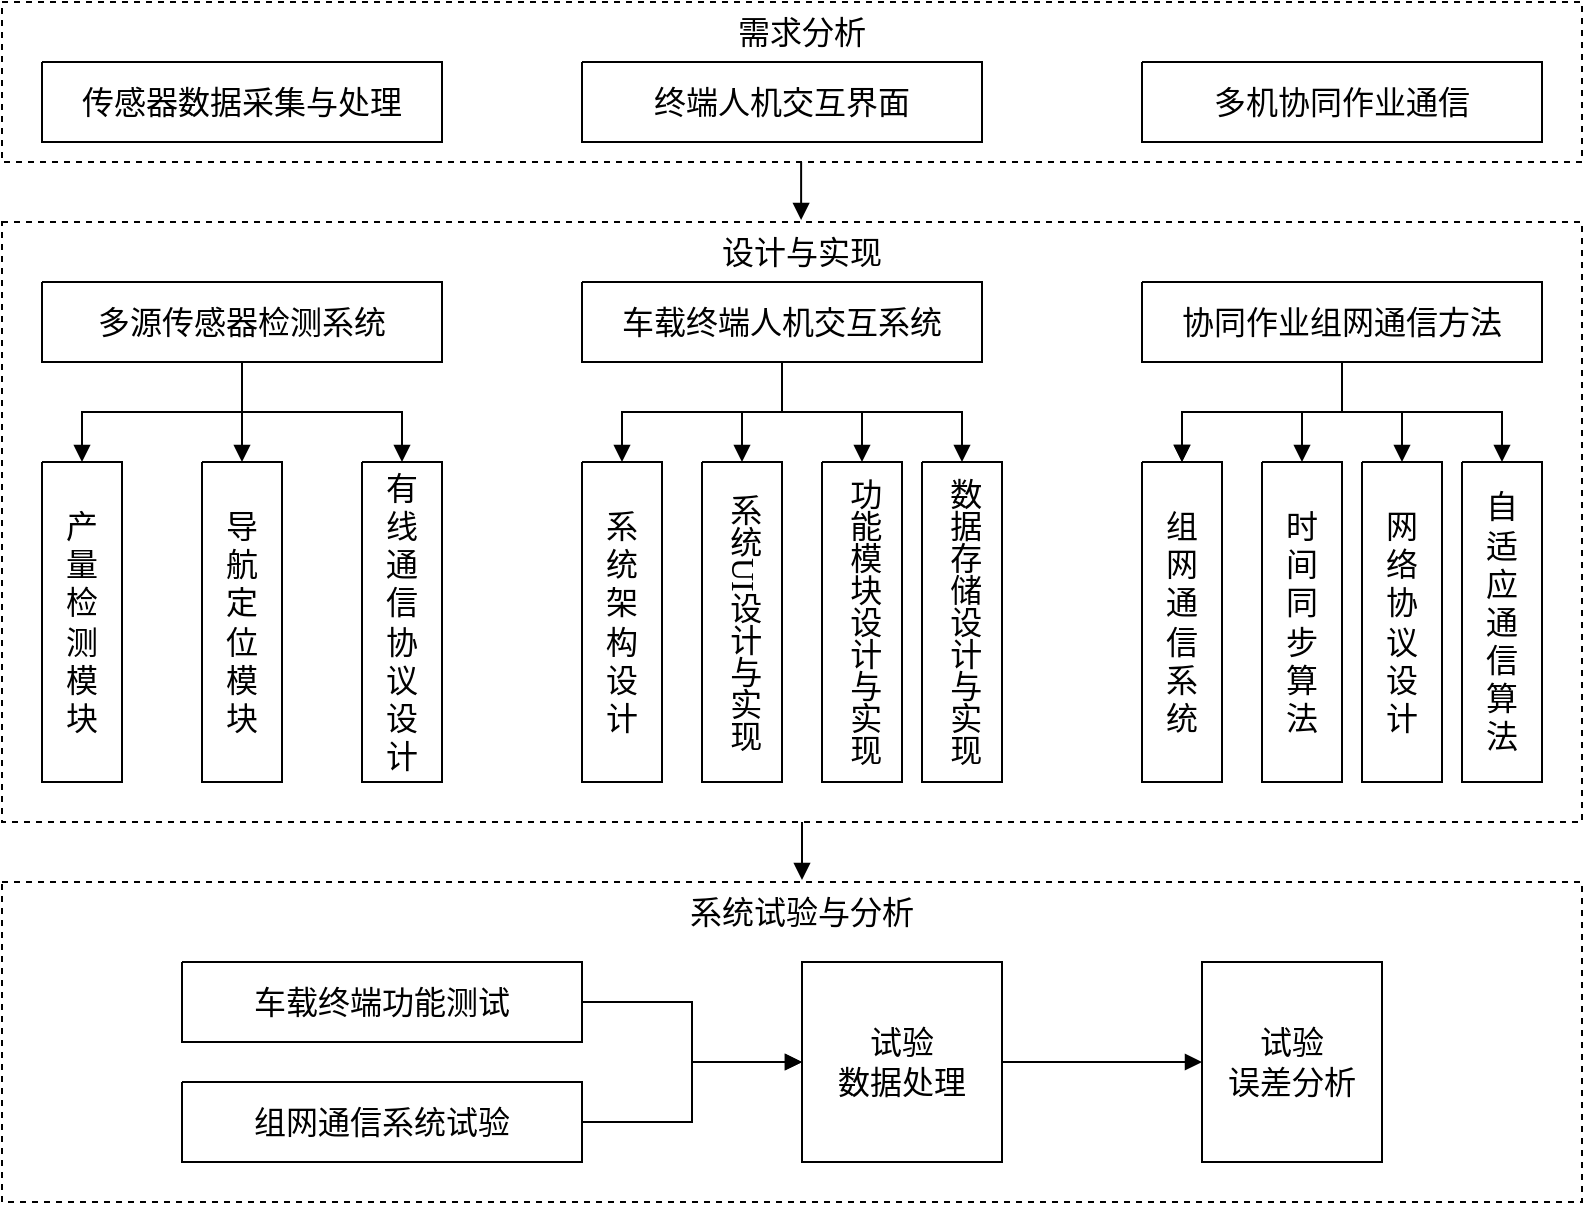 <mxfile version="24.4.0" type="github" pages="3">
  <diagram id="QdQ94-CMsVARNrZDZEpG" name="3.0">
    <mxGraphModel dx="-71" dy="461" grid="1" gridSize="10" guides="1" tooltips="1" connect="1" arrows="1" fold="1" page="1" pageScale="1" pageWidth="827" pageHeight="1169" math="0" shadow="0">
      <root>
        <mxCell id="0" />
        <mxCell id="1" parent="0" />
        <mxCell id="w_csYOOCQIg4KJdJ9XgG-32" value="" style="rounded=0;whiteSpace=wrap;html=1;fillColor=none;dashed=1;strokeColor=default;align=center;verticalAlign=middle;fontFamily=黑体;fontSize=16;fontColor=default;labelBackgroundColor=default;" vertex="1" parent="1">
          <mxGeometry x="1360" y="610" width="790" height="160" as="geometry" />
        </mxCell>
        <mxCell id="w_csYOOCQIg4KJdJ9XgG-33" value="" style="rounded=0;whiteSpace=wrap;html=1;fillColor=none;dashed=1;strokeColor=default;align=center;verticalAlign=middle;fontFamily=黑体;fontSize=16;fontColor=default;labelBackgroundColor=default;" vertex="1" parent="1">
          <mxGeometry x="1360" y="170" width="790" height="80" as="geometry" />
        </mxCell>
        <mxCell id="w_csYOOCQIg4KJdJ9XgG-34" value="" style="rounded=0;whiteSpace=wrap;html=1;fillColor=none;dashed=1;strokeColor=default;align=center;verticalAlign=middle;fontFamily=黑体;fontSize=16;fontColor=default;labelBackgroundColor=default;" vertex="1" parent="1">
          <mxGeometry x="1360" y="280" width="790" height="300" as="geometry" />
        </mxCell>
        <mxCell id="w_csYOOCQIg4KJdJ9XgG-48" value="&lt;font style=&quot;font-size: 16px;&quot;&gt;设计与实现&lt;/font&gt;" style="text;html=1;align=center;verticalAlign=middle;whiteSpace=wrap;rounded=0;fontSize=16;fontFamily=黑体;" vertex="1" parent="1">
          <mxGeometry x="1685" y="280" width="150" height="30" as="geometry" />
        </mxCell>
        <UserObject label="&lt;div style=&quot;font-size: 16px;&quot;&gt;&lt;span style=&quot;font-size: 16px;&quot;&gt;&lt;font face=&quot;黑体&quot; style=&quot;font-size: 16px;&quot;&gt;传感器数据采集与处理&lt;/font&gt;&lt;/span&gt;&lt;br style=&quot;font-size: 16px;&quot;&gt;&lt;/div&gt;" tags="Background" id="w_csYOOCQIg4KJdJ9XgG-49">
          <mxCell style="verticalAlign=middle;align=center;overflow=width;vsdxID=4;fillColor=#ffffff;gradientColor=none;shape=stencil(nZBRDoQgDERP03+WHsHFe5iISyOCQdT19kIaIxq//Jtp3zTpAFaTaUYNUkwx+F6v1EYD+AUpyRkdKCYFqACrzgf9C352LfuxyWRWg1/yhT/nRE5IsZWuZtCSK8CPeI0e/hF+jV7AJM4PO7KWCyr390bSiNtEtQM=);strokeColor=#000000;spacingTop=-3;spacingBottom=-3;spacingLeft=-3;spacingRight=-3;points=[];labelBackgroundColor=none;rounded=0;html=1;whiteSpace=wrap;fontFamily=黑体;fontSize=16;" vertex="1" parent="1">
            <mxGeometry x="1380" y="200" width="200" height="40" as="geometry" />
          </mxCell>
        </UserObject>
        <UserObject label="&lt;div style=&quot;font-size: 16px;&quot;&gt;&lt;span style=&quot;font-size: 16px;&quot;&gt;&lt;font face=&quot;黑体&quot; style=&quot;font-size: 16px;&quot;&gt;终端人机交互界面&lt;/font&gt;&lt;/span&gt;&lt;br style=&quot;font-size: 16px;&quot;&gt;&lt;/div&gt;" tags="Background" id="w_csYOOCQIg4KJdJ9XgG-50">
          <mxCell style="verticalAlign=middle;align=center;overflow=width;vsdxID=4;fillColor=#ffffff;gradientColor=none;shape=stencil(nZBRDoQgDERP03+WHsHFe5iISyOCQdT19kIaIxq//Jtp3zTpAFaTaUYNUkwx+F6v1EYD+AUpyRkdKCYFqACrzgf9C352LfuxyWRWg1/yhT/nRE5IsZWuZtCSK8CPeI0e/hF+jV7AJM4PO7KWCyr390bSiNtEtQM=);strokeColor=#000000;spacingTop=-3;spacingBottom=-3;spacingLeft=-3;spacingRight=-3;points=[];labelBackgroundColor=none;rounded=0;html=1;whiteSpace=wrap;fontFamily=黑体;fontSize=16;" vertex="1" parent="1">
            <mxGeometry x="1650" y="200" width="200" height="40" as="geometry" />
          </mxCell>
        </UserObject>
        <UserObject label="&lt;div style=&quot;font-size: 16px;&quot;&gt;&lt;span style=&quot;font-size: 16px;&quot;&gt;&lt;font face=&quot;黑体&quot; style=&quot;font-size: 16px;&quot;&gt;多机协同作业通信&lt;/font&gt;&lt;/span&gt;&lt;br style=&quot;font-size: 16px;&quot;&gt;&lt;/div&gt;" tags="Background" id="w_csYOOCQIg4KJdJ9XgG-51">
          <mxCell style="verticalAlign=middle;align=center;overflow=width;vsdxID=4;fillColor=#ffffff;gradientColor=none;shape=stencil(nZBRDoQgDERP03+WHsHFe5iISyOCQdT19kIaIxq//Jtp3zTpAFaTaUYNUkwx+F6v1EYD+AUpyRkdKCYFqACrzgf9C352LfuxyWRWg1/yhT/nRE5IsZWuZtCSK8CPeI0e/hF+jV7AJM4PO7KWCyr390bSiNtEtQM=);strokeColor=#000000;spacingTop=-3;spacingBottom=-9;spacingLeft=-10;spacingRight=-10;points=[];labelBackgroundColor=none;rounded=0;html=1;whiteSpace=wrap;fontFamily=黑体;fontSize=16;spacing=6;" vertex="1" parent="1">
            <mxGeometry x="1930" y="200" width="200" height="40" as="geometry" />
          </mxCell>
        </UserObject>
        <mxCell id="w_csYOOCQIg4KJdJ9XgG-52" value="&lt;font style=&quot;font-size: 16px;&quot;&gt;需求分析&lt;/font&gt;" style="text;html=1;align=center;verticalAlign=middle;whiteSpace=wrap;rounded=0;fontFamily=黑体;fontSize=16;fontColor=default;labelBackgroundColor=default;" vertex="1" parent="1">
          <mxGeometry x="1680" y="170" width="160" height="30" as="geometry" />
        </mxCell>
        <mxCell id="w_csYOOCQIg4KJdJ9XgG-53" style="edgeStyle=orthogonalEdgeStyle;rounded=0;orthogonalLoop=1;jettySize=auto;html=1;strokeColor=default;align=center;verticalAlign=middle;fontFamily=Helvetica;fontSize=16;fontColor=default;labelBackgroundColor=default;endArrow=block;endFill=1;" edge="1" parent="1" source="w_csYOOCQIg4KJdJ9XgG-54" target="w_csYOOCQIg4KJdJ9XgG-55">
          <mxGeometry relative="1" as="geometry" />
        </mxCell>
        <mxCell id="w_csYOOCQIg4KJdJ9XgG-54" value="试验&lt;div&gt;数据处理&lt;/div&gt;" style="rounded=0;whiteSpace=wrap;html=1;strokeColor=default;align=center;verticalAlign=middle;fontFamily=黑体;fontSize=16;fontColor=default;labelBackgroundColor=default;" vertex="1" parent="1">
          <mxGeometry x="1760" y="650" width="100" height="100" as="geometry" />
        </mxCell>
        <mxCell id="w_csYOOCQIg4KJdJ9XgG-55" value="试验&lt;div&gt;误差分析&lt;/div&gt;" style="rounded=0;whiteSpace=wrap;html=1;strokeColor=default;align=center;verticalAlign=middle;fontFamily=黑体;fontSize=16;fontColor=default;labelBackgroundColor=default;" vertex="1" parent="1">
          <mxGeometry x="1960" y="650" width="90" height="100" as="geometry" />
        </mxCell>
        <mxCell id="w_csYOOCQIg4KJdJ9XgG-59" style="edgeStyle=orthogonalEdgeStyle;rounded=0;orthogonalLoop=1;jettySize=auto;html=1;entryX=0;entryY=0.5;entryDx=0;entryDy=0;endArrow=block;endFill=1;fontSize=16;" edge="1" parent="1" source="w_csYOOCQIg4KJdJ9XgG-57" target="w_csYOOCQIg4KJdJ9XgG-54">
          <mxGeometry relative="1" as="geometry" />
        </mxCell>
        <mxCell id="w_csYOOCQIg4KJdJ9XgG-60" style="edgeStyle=orthogonalEdgeStyle;rounded=0;orthogonalLoop=1;jettySize=auto;html=1;entryX=0;entryY=0.5;entryDx=0;entryDy=0;strokeColor=default;align=center;verticalAlign=middle;fontFamily=Helvetica;fontSize=16;fontColor=default;labelBackgroundColor=default;endArrow=block;endFill=1;" edge="1" parent="1" source="w_csYOOCQIg4KJdJ9XgG-58" target="w_csYOOCQIg4KJdJ9XgG-54">
          <mxGeometry relative="1" as="geometry" />
        </mxCell>
        <mxCell id="w_csYOOCQIg4KJdJ9XgG-61" value="&lt;font style=&quot;font-size: 16px;&quot;&gt;系统试验与分析&lt;/font&gt;" style="text;html=1;align=center;verticalAlign=middle;whiteSpace=wrap;rounded=0;fontFamily=黑体;fontSize=16;fontColor=default;labelBackgroundColor=default;" vertex="1" parent="1">
          <mxGeometry x="1680" y="610" width="160" height="30" as="geometry" />
        </mxCell>
        <mxCell id="w_csYOOCQIg4KJdJ9XgG-79" style="edgeStyle=orthogonalEdgeStyle;rounded=0;orthogonalLoop=1;jettySize=auto;html=1;strokeColor=default;align=center;verticalAlign=middle;fontFamily=Helvetica;fontSize=11;fontColor=default;labelBackgroundColor=default;endArrow=block;endFill=1;" edge="1" parent="1" source="w_csYOOCQIg4KJdJ9XgG-63" target="w_csYOOCQIg4KJdJ9XgG-77">
          <mxGeometry relative="1" as="geometry" />
        </mxCell>
        <mxCell id="w_csYOOCQIg4KJdJ9XgG-80" style="edgeStyle=orthogonalEdgeStyle;rounded=0;orthogonalLoop=1;jettySize=auto;html=1;strokeColor=default;align=center;verticalAlign=middle;fontFamily=Helvetica;fontSize=11;fontColor=default;labelBackgroundColor=default;endArrow=block;endFill=1;" edge="1" parent="1" source="w_csYOOCQIg4KJdJ9XgG-63" target="w_csYOOCQIg4KJdJ9XgG-78">
          <mxGeometry relative="1" as="geometry" />
        </mxCell>
        <mxCell id="w_csYOOCQIg4KJdJ9XgG-81" style="edgeStyle=orthogonalEdgeStyle;rounded=0;orthogonalLoop=1;jettySize=auto;html=1;strokeColor=default;align=center;verticalAlign=middle;fontFamily=Helvetica;fontSize=11;fontColor=default;labelBackgroundColor=default;endArrow=block;endFill=1;" edge="1" parent="1" source="w_csYOOCQIg4KJdJ9XgG-63" target="w_csYOOCQIg4KJdJ9XgG-76">
          <mxGeometry relative="1" as="geometry" />
        </mxCell>
        <UserObject label="多源传感器检测系统" tags="Background" id="w_csYOOCQIg4KJdJ9XgG-63">
          <mxCell style="verticalAlign=middle;align=center;overflow=width;vsdxID=4;fillColor=#ffffff;gradientColor=none;shape=stencil(nZBRDoQgDERP03+WHsHFe5iISyOCQdT19kIaIxq//Jtp3zTpAFaTaUYNUkwx+F6v1EYD+AUpyRkdKCYFqACrzgf9C352LfuxyWRWg1/yhT/nRE5IsZWuZtCSK8CPeI0e/hF+jV7AJM4PO7KWCyr390bSiNtEtQM=);strokeColor=#000000;spacingTop=-3;spacingBottom=-3;spacingLeft=-3;spacingRight=-3;points=[];labelBackgroundColor=none;rounded=0;html=1;whiteSpace=wrap;fontFamily=黑体;fontSize=16;" vertex="1" parent="1">
            <mxGeometry x="1380" y="310" width="200" height="40" as="geometry" />
          </mxCell>
        </UserObject>
        <mxCell id="w_csYOOCQIg4KJdJ9XgG-68" value="" style="edgeStyle=orthogonalEdgeStyle;rounded=0;orthogonalLoop=1;jettySize=auto;html=1;endArrow=block;endFill=1;" edge="1" parent="1" source="w_csYOOCQIg4KJdJ9XgG-64" target="w_csYOOCQIg4KJdJ9XgG-67">
          <mxGeometry relative="1" as="geometry" />
        </mxCell>
        <mxCell id="w_csYOOCQIg4KJdJ9XgG-73" style="edgeStyle=orthogonalEdgeStyle;rounded=0;orthogonalLoop=1;jettySize=auto;html=1;strokeColor=default;align=center;verticalAlign=middle;fontFamily=Helvetica;fontSize=11;fontColor=default;labelBackgroundColor=default;endArrow=block;endFill=1;" edge="1" parent="1" source="w_csYOOCQIg4KJdJ9XgG-64" target="w_csYOOCQIg4KJdJ9XgG-70">
          <mxGeometry relative="1" as="geometry" />
        </mxCell>
        <mxCell id="w_csYOOCQIg4KJdJ9XgG-74" style="edgeStyle=orthogonalEdgeStyle;rounded=0;orthogonalLoop=1;jettySize=auto;html=1;strokeColor=default;align=center;verticalAlign=middle;fontFamily=Helvetica;fontSize=11;fontColor=default;labelBackgroundColor=default;endArrow=block;endFill=1;" edge="1" parent="1" source="w_csYOOCQIg4KJdJ9XgG-64" target="w_csYOOCQIg4KJdJ9XgG-71">
          <mxGeometry relative="1" as="geometry" />
        </mxCell>
        <mxCell id="w_csYOOCQIg4KJdJ9XgG-75" style="edgeStyle=orthogonalEdgeStyle;rounded=0;orthogonalLoop=1;jettySize=auto;html=1;strokeColor=default;align=center;verticalAlign=middle;fontFamily=Helvetica;fontSize=11;fontColor=default;labelBackgroundColor=default;endArrow=block;endFill=1;" edge="1" parent="1" source="w_csYOOCQIg4KJdJ9XgG-64" target="w_csYOOCQIg4KJdJ9XgG-72">
          <mxGeometry relative="1" as="geometry" />
        </mxCell>
        <UserObject label="车载终端人机交互系统" tags="Background" id="w_csYOOCQIg4KJdJ9XgG-64">
          <mxCell style="verticalAlign=middle;align=center;overflow=width;vsdxID=4;fillColor=#ffffff;gradientColor=none;shape=stencil(nZBRDoQgDERP03+WHsHFe5iISyOCQdT19kIaIxq//Jtp3zTpAFaTaUYNUkwx+F6v1EYD+AUpyRkdKCYFqACrzgf9C352LfuxyWRWg1/yhT/nRE5IsZWuZtCSK8CPeI0e/hF+jV7AJM4PO7KWCyr390bSiNtEtQM=);strokeColor=#000000;spacingTop=-3;spacingBottom=-3;spacingLeft=-3;spacingRight=-3;points=[];labelBackgroundColor=none;rounded=0;html=1;whiteSpace=wrap;fontFamily=黑体;fontSize=16;" vertex="1" parent="1">
            <mxGeometry x="1650" y="310" width="200" height="40" as="geometry" />
          </mxCell>
        </UserObject>
        <mxCell id="w_csYOOCQIg4KJdJ9XgG-89" style="edgeStyle=orthogonalEdgeStyle;rounded=0;orthogonalLoop=1;jettySize=auto;html=1;strokeColor=default;align=center;verticalAlign=middle;fontFamily=Helvetica;fontSize=11;fontColor=default;labelBackgroundColor=default;endArrow=block;endFill=1;" edge="1" parent="1" source="w_csYOOCQIg4KJdJ9XgG-66" target="w_csYOOCQIg4KJdJ9XgG-83">
          <mxGeometry relative="1" as="geometry" />
        </mxCell>
        <mxCell id="w_csYOOCQIg4KJdJ9XgG-90" style="edgeStyle=orthogonalEdgeStyle;rounded=0;orthogonalLoop=1;jettySize=auto;html=1;strokeColor=default;align=center;verticalAlign=middle;fontFamily=Helvetica;fontSize=11;fontColor=default;labelBackgroundColor=default;endArrow=block;endFill=1;" edge="1" parent="1" source="w_csYOOCQIg4KJdJ9XgG-66" target="w_csYOOCQIg4KJdJ9XgG-85">
          <mxGeometry relative="1" as="geometry" />
        </mxCell>
        <mxCell id="w_csYOOCQIg4KJdJ9XgG-91" style="edgeStyle=orthogonalEdgeStyle;rounded=0;orthogonalLoop=1;jettySize=auto;html=1;strokeColor=default;align=center;verticalAlign=middle;fontFamily=Helvetica;fontSize=11;fontColor=default;labelBackgroundColor=default;endArrow=block;endFill=1;" edge="1" parent="1" source="w_csYOOCQIg4KJdJ9XgG-66" target="w_csYOOCQIg4KJdJ9XgG-87">
          <mxGeometry relative="1" as="geometry" />
        </mxCell>
        <mxCell id="w_csYOOCQIg4KJdJ9XgG-92" style="edgeStyle=orthogonalEdgeStyle;rounded=0;orthogonalLoop=1;jettySize=auto;html=1;strokeColor=default;align=center;verticalAlign=middle;fontFamily=Helvetica;fontSize=11;fontColor=default;labelBackgroundColor=default;endArrow=block;endFill=1;" edge="1" parent="1" source="w_csYOOCQIg4KJdJ9XgG-66" target="w_csYOOCQIg4KJdJ9XgG-88">
          <mxGeometry relative="1" as="geometry" />
        </mxCell>
        <mxCell id="w_csYOOCQIg4KJdJ9XgG-93" style="edgeStyle=orthogonalEdgeStyle;rounded=0;orthogonalLoop=1;jettySize=auto;html=1;strokeColor=default;align=center;verticalAlign=middle;fontFamily=Helvetica;fontSize=11;fontColor=default;labelBackgroundColor=default;endArrow=block;endFill=1;" edge="1" parent="1" source="w_csYOOCQIg4KJdJ9XgG-66" target="w_csYOOCQIg4KJdJ9XgG-83">
          <mxGeometry relative="1" as="geometry" />
        </mxCell>
        <UserObject label="协同作业组网通信方法" tags="Background" id="w_csYOOCQIg4KJdJ9XgG-66">
          <mxCell style="verticalAlign=middle;align=center;overflow=width;vsdxID=4;fillColor=#ffffff;gradientColor=none;shape=stencil(nZBRDoQgDERP03+WHsHFe5iISyOCQdT19kIaIxq//Jtp3zTpAFaTaUYNUkwx+F6v1EYD+AUpyRkdKCYFqACrzgf9C352LfuxyWRWg1/yhT/nRE5IsZWuZtCSK8CPeI0e/hF+jV7AJM4PO7KWCyr390bSiNtEtQM=);strokeColor=#000000;spacingTop=-3;spacingBottom=-3;spacingLeft=-3;spacingRight=-3;points=[];labelBackgroundColor=none;rounded=0;html=1;whiteSpace=wrap;fontFamily=黑体;fontSize=16;" vertex="1" parent="1">
            <mxGeometry x="1930" y="310" width="200" height="40" as="geometry" />
          </mxCell>
        </UserObject>
        <UserObject label="系统架构设计" tags="Background" id="w_csYOOCQIg4KJdJ9XgG-67">
          <mxCell style="verticalAlign=middle;align=center;overflow=visible;vsdxID=4;fillColor=#ffffff;gradientColor=none;shape=stencil(nZBRDoQgDERP03+WHsHFe5iISyOCQdT19kIaIxq//Jtp3zTpAFaTaUYNUkwx+F6v1EYD+AUpyRkdKCYFqACrzgf9C352LfuxyWRWg1/yhT/nRE5IsZWuZtCSK8CPeI0e/hF+jV7AJM4PO7KWCyr390bSiNtEtQM=);strokeColor=#000000;spacingTop=-3;spacingBottom=-3;spacingLeft=-3;spacingRight=-3;points=[];rounded=0;html=1;whiteSpace=wrap;spacing=12;fontFamily=黑体;fontSize=16;fontColor=default;labelBackgroundColor=none;fillOpacity=100;" vertex="1" parent="1">
            <mxGeometry x="1650" y="400" width="40" height="160" as="geometry" />
          </mxCell>
        </UserObject>
        <UserObject label="&lt;div&gt;系统&lt;font&gt;UI&lt;/font&gt;设计与实现&lt;/div&gt;" tags="Background" id="w_csYOOCQIg4KJdJ9XgG-70">
          <mxCell style="verticalAlign=middle;align=center;overflow=visible;vsdxID=4;fillColor=#ffffff;gradientColor=none;shape=stencil(nZBRDoQgDERP03+WHsHFe5iISyOCQdT19kIaIxq//Jtp3zTpAFaTaUYNUkwx+F6v1EYD+AUpyRkdKCYFqACrzgf9C352LfuxyWRWg1/yhT/nRE5IsZWuZtCSK8CPeI0e/hF+jV7AJM4PO7KWCyr390bSiNtEtQM=);strokeColor=#000000;spacingTop=-3;spacingBottom=-3;spacingLeft=-3;spacingRight=-3;points=[];labelBackgroundColor=none;rounded=0;html=1;whiteSpace=wrap;fontFamily=黑体;fontSize=16;textDirection=vertical-lr;" vertex="1" parent="1">
            <mxGeometry x="1710" y="400" width="40" height="160" as="geometry" />
          </mxCell>
        </UserObject>
        <UserObject label="功能模块设计与实现" tags="Background" id="w_csYOOCQIg4KJdJ9XgG-71">
          <mxCell style="verticalAlign=middle;align=center;overflow=visible;vsdxID=4;fillColor=#ffffff;gradientColor=none;shape=stencil(nZBRDoQgDERP03+WHsHFe5iISyOCQdT19kIaIxq//Jtp3zTpAFaTaUYNUkwx+F6v1EYD+AUpyRkdKCYFqACrzgf9C352LfuxyWRWg1/yhT/nRE5IsZWuZtCSK8CPeI0e/hF+jV7AJM4PO7KWCyr390bSiNtEtQM=);strokeColor=#000000;spacingTop=-3;spacingBottom=-3;spacingLeft=-3;spacingRight=-3;points=[];labelBackgroundColor=none;rounded=0;html=1;whiteSpace=wrap;fontFamily=黑体;fontSize=16;textDirection=vertical-lr;" vertex="1" parent="1">
            <mxGeometry x="1770" y="400" width="40" height="160" as="geometry" />
          </mxCell>
        </UserObject>
        <UserObject label="数据存储设计与实现" tags="Background" id="w_csYOOCQIg4KJdJ9XgG-72">
          <mxCell style="verticalAlign=middle;align=center;overflow=visible;vsdxID=4;fillColor=#ffffff;gradientColor=none;shape=stencil(nZBRDoQgDERP03+WHsHFe5iISyOCQdT19kIaIxq//Jtp3zTpAFaTaUYNUkwx+F6v1EYD+AUpyRkdKCYFqACrzgf9C352LfuxyWRWg1/yhT/nRE5IsZWuZtCSK8CPeI0e/hF+jV7AJM4PO7KWCyr390bSiNtEtQM=);strokeColor=#000000;spacingTop=-3;spacingBottom=-3;spacingLeft=-3;spacingRight=-3;points=[];labelBackgroundColor=none;rounded=0;html=1;whiteSpace=wrap;fontFamily=黑体;fontSize=16;textDirection=vertical-lr;" vertex="1" parent="1">
            <mxGeometry x="1820" y="400" width="40" height="160" as="geometry" />
          </mxCell>
        </UserObject>
        <UserObject label="产量检测模块" tags="Background" id="w_csYOOCQIg4KJdJ9XgG-76">
          <mxCell style="verticalAlign=middle;align=center;overflow=visible;vsdxID=4;fillColor=#ffffff;gradientColor=none;shape=stencil(nZBRDoQgDERP03+WHsHFe5iISyOCQdT19kIaIxq//Jtp3zTpAFaTaUYNUkwx+F6v1EYD+AUpyRkdKCYFqACrzgf9C352LfuxyWRWg1/yhT/nRE5IsZWuZtCSK8CPeI0e/hF+jV7AJM4PO7KWCyr390bSiNtEtQM=);strokeColor=#000000;spacingTop=-3;spacingBottom=-3;spacingLeft=-3;spacingRight=-3;points=[];rounded=0;html=1;whiteSpace=wrap;spacing=12;fontFamily=黑体;fontSize=16;fontColor=default;labelBackgroundColor=none;fillOpacity=100;" vertex="1" parent="1">
            <mxGeometry x="1380" y="400" width="40" height="160" as="geometry" />
          </mxCell>
        </UserObject>
        <UserObject label="导航定位模块" tags="Background" id="w_csYOOCQIg4KJdJ9XgG-77">
          <mxCell style="verticalAlign=middle;align=center;overflow=visible;vsdxID=4;fillColor=#ffffff;gradientColor=none;shape=stencil(nZBRDoQgDERP03+WHsHFe5iISyOCQdT19kIaIxq//Jtp3zTpAFaTaUYNUkwx+F6v1EYD+AUpyRkdKCYFqACrzgf9C352LfuxyWRWg1/yhT/nRE5IsZWuZtCSK8CPeI0e/hF+jV7AJM4PO7KWCyr390bSiNtEtQM=);strokeColor=#000000;spacingTop=-3;spacingBottom=-3;spacingLeft=-3;spacingRight=-3;points=[];rounded=0;html=1;whiteSpace=wrap;spacing=12;fontFamily=黑体;fontSize=16;fontColor=default;labelBackgroundColor=none;fillOpacity=100;" vertex="1" parent="1">
            <mxGeometry x="1460" y="400" width="40" height="160" as="geometry" />
          </mxCell>
        </UserObject>
        <UserObject label="&lt;div&gt;有线通信协议&lt;/div&gt;&lt;div&gt;设计&lt;br&gt;&lt;/div&gt;" tags="Background" id="w_csYOOCQIg4KJdJ9XgG-78">
          <mxCell style="verticalAlign=middle;align=center;overflow=visible;vsdxID=4;fillColor=#ffffff;gradientColor=none;shape=stencil(nZBRDoQgDERP03+WHsHFe5iISyOCQdT19kIaIxq//Jtp3zTpAFaTaUYNUkwx+F6v1EYD+AUpyRkdKCYFqACrzgf9C352LfuxyWRWg1/yhT/nRE5IsZWuZtCSK8CPeI0e/hF+jV7AJM4PO7KWCyr390bSiNtEtQM=);strokeColor=#000000;spacingTop=-3;spacingBottom=-3;spacingLeft=-3;spacingRight=-3;points=[];rounded=0;html=1;whiteSpace=wrap;spacing=12;fontFamily=黑体;fontSize=16;fontColor=default;labelBackgroundColor=none;fillOpacity=100;" vertex="1" parent="1">
            <mxGeometry x="1540" y="400" width="40" height="160" as="geometry" />
          </mxCell>
        </UserObject>
        <UserObject label="组网通信系统" tags="Background" id="w_csYOOCQIg4KJdJ9XgG-83">
          <mxCell style="verticalAlign=middle;align=center;overflow=visible;vsdxID=4;fillColor=#ffffff;gradientColor=none;shape=stencil(nZBRDoQgDERP03+WHsHFe5iISyOCQdT19kIaIxq//Jtp3zTpAFaTaUYNUkwx+F6v1EYD+AUpyRkdKCYFqACrzgf9C352LfuxyWRWg1/yhT/nRE5IsZWuZtCSK8CPeI0e/hF+jV7AJM4PO7KWCyr390bSiNtEtQM=);strokeColor=#000000;spacingTop=-3;spacingBottom=-3;spacingLeft=-3;spacingRight=-3;points=[];rounded=0;html=1;whiteSpace=wrap;spacing=12;fontFamily=黑体;fontSize=16;fontColor=default;labelBackgroundColor=none;fillOpacity=100;" vertex="1" parent="1">
            <mxGeometry x="1930" y="400" width="40" height="160" as="geometry" />
          </mxCell>
        </UserObject>
        <UserObject label="时间同步算法" tags="Background" id="w_csYOOCQIg4KJdJ9XgG-85">
          <mxCell style="verticalAlign=middle;align=center;overflow=visible;vsdxID=4;fillColor=#ffffff;gradientColor=none;shape=stencil(nZBRDoQgDERP03+WHsHFe5iISyOCQdT19kIaIxq//Jtp3zTpAFaTaUYNUkwx+F6v1EYD+AUpyRkdKCYFqACrzgf9C352LfuxyWRWg1/yhT/nRE5IsZWuZtCSK8CPeI0e/hF+jV7AJM4PO7KWCyr390bSiNtEtQM=);strokeColor=#000000;spacingTop=-3;spacingBottom=-3;spacingLeft=-3;spacingRight=-3;points=[];rounded=0;html=1;whiteSpace=wrap;spacing=12;fontFamily=黑体;fontSize=16;fontColor=default;labelBackgroundColor=none;fillOpacity=100;strokeOpacity=100;" vertex="1" parent="1">
            <mxGeometry x="1990" y="400" width="40" height="160" as="geometry" />
          </mxCell>
        </UserObject>
        <UserObject label="网络协议设计" tags="Background" id="w_csYOOCQIg4KJdJ9XgG-87">
          <mxCell style="verticalAlign=middle;align=center;overflow=visible;vsdxID=4;fillColor=#ffffff;gradientColor=none;shape=stencil(nZBRDoQgDERP03+WHsHFe5iISyOCQdT19kIaIxq//Jtp3zTpAFaTaUYNUkwx+F6v1EYD+AUpyRkdKCYFqACrzgf9C352LfuxyWRWg1/yhT/nRE5IsZWuZtCSK8CPeI0e/hF+jV7AJM4PO7KWCyr390bSiNtEtQM=);strokeColor=#000000;spacingTop=-3;spacingBottom=-3;spacingLeft=-3;spacingRight=-3;points=[];rounded=0;html=1;whiteSpace=wrap;spacing=12;fontFamily=黑体;fontSize=16;fontColor=default;labelBackgroundColor=none;fillOpacity=100;strokeOpacity=100;" vertex="1" parent="1">
            <mxGeometry x="2040" y="400" width="40" height="160" as="geometry" />
          </mxCell>
        </UserObject>
        <UserObject label="自适应通信算法" tags="Background" id="w_csYOOCQIg4KJdJ9XgG-88">
          <mxCell style="verticalAlign=middle;align=center;overflow=visible;vsdxID=4;fillColor=#ffffff;gradientColor=none;shape=stencil(nZBRDoQgDERP03+WHsHFe5iISyOCQdT19kIaIxq//Jtp3zTpAFaTaUYNUkwx+F6v1EYD+AUpyRkdKCYFqACrzgf9C352LfuxyWRWg1/yhT/nRE5IsZWuZtCSK8CPeI0e/hF+jV7AJM4PO7KWCyr390bSiNtEtQM=);strokeColor=#000000;spacingTop=-3;spacingBottom=-3;spacingLeft=-3;spacingRight=-3;points=[];rounded=0;html=1;whiteSpace=wrap;spacing=12;fontFamily=黑体;fontSize=16;fontColor=default;labelBackgroundColor=none;fillOpacity=100;strokeOpacity=100;" vertex="1" parent="1">
            <mxGeometry x="2090" y="400" width="40" height="160" as="geometry" />
          </mxCell>
        </UserObject>
        <UserObject label="&lt;div style=&quot;font-size: 16px;&quot;&gt;&lt;span style=&quot;font-size: 16px;&quot;&gt;&lt;font face=&quot;黑体&quot; style=&quot;font-size: 16px;&quot;&gt;车载终端功能测试&lt;/font&gt;&lt;/span&gt;&lt;br style=&quot;font-size: 16px;&quot;&gt;&lt;/div&gt;" tags="Background" id="w_csYOOCQIg4KJdJ9XgG-57">
          <mxCell style="verticalAlign=middle;align=center;overflow=width;vsdxID=4;fillColor=#ffffff;gradientColor=none;shape=stencil(nZBRDoQgDERP03+WHsHFe5iISyOCQdT19kIaIxq//Jtp3zTpAFaTaUYNUkwx+F6v1EYD+AUpyRkdKCYFqACrzgf9C352LfuxyWRWg1/yhT/nRE5IsZWuZtCSK8CPeI0e/hF+jV7AJM4PO7KWCyr390bSiNtEtQM=);strokeColor=#000000;spacingTop=-3;spacingBottom=-3;spacingLeft=-3;spacingRight=-3;points=[];labelBackgroundColor=none;rounded=0;html=1;whiteSpace=wrap;fontFamily=黑体;fontSize=16;" vertex="1" parent="1">
            <mxGeometry x="1450" y="650" width="200" height="40" as="geometry" />
          </mxCell>
        </UserObject>
        <UserObject label="&lt;div style=&quot;font-size: 16px;&quot;&gt;组网通信系统试验&lt;/div&gt;" tags="Background" id="w_csYOOCQIg4KJdJ9XgG-58">
          <mxCell style="verticalAlign=middle;align=center;overflow=width;vsdxID=4;fillColor=#ffffff;gradientColor=none;shape=stencil(nZBRDoQgDERP03+WHsHFe5iISyOCQdT19kIaIxq//Jtp3zTpAFaTaUYNUkwx+F6v1EYD+AUpyRkdKCYFqACrzgf9C352LfuxyWRWg1/yhT/nRE5IsZWuZtCSK8CPeI0e/hF+jV7AJM4PO7KWCyr390bSiNtEtQM=);strokeColor=#000000;spacingTop=-3;spacingBottom=-3;spacingLeft=-3;spacingRight=-3;points=[];labelBackgroundColor=none;rounded=0;html=1;whiteSpace=wrap;fontFamily=黑体;fontSize=16;" vertex="1" parent="1">
            <mxGeometry x="1450" y="710" width="200" height="40" as="geometry" />
          </mxCell>
        </UserObject>
        <mxCell id="S0Geyg233zychKtn5XTo-5" style="edgeStyle=orthogonalEdgeStyle;rounded=0;orthogonalLoop=1;jettySize=auto;html=1;entryX=0.467;entryY=-0.028;entryDx=0;entryDy=0;entryPerimeter=0;strokeColor=default;align=center;verticalAlign=middle;fontFamily=Helvetica;fontSize=11;fontColor=default;labelBackgroundColor=default;endArrow=block;endFill=1;" edge="1" parent="1">
          <mxGeometry relative="1" as="geometry">
            <mxPoint x="1759.56" y="250" as="sourcePoint" />
            <mxPoint x="1759.56" y="279" as="targetPoint" />
          </mxGeometry>
        </mxCell>
        <mxCell id="S0Geyg233zychKtn5XTo-9" style="edgeStyle=orthogonalEdgeStyle;rounded=0;orthogonalLoop=1;jettySize=auto;html=1;entryX=0.467;entryY=-0.028;entryDx=0;entryDy=0;entryPerimeter=0;strokeColor=default;align=center;verticalAlign=middle;fontFamily=Helvetica;fontSize=11;fontColor=default;labelBackgroundColor=default;endArrow=block;endFill=1;" edge="1" parent="1">
          <mxGeometry relative="1" as="geometry">
            <mxPoint x="1760" y="580" as="sourcePoint" />
            <mxPoint x="1760" y="609" as="targetPoint" />
          </mxGeometry>
        </mxCell>
      </root>
    </mxGraphModel>
  </diagram>
  <diagram id="KyzcuTTJFY6YuQb8lzRz" name="2.0">
    <mxGraphModel dx="1985" dy="1210" grid="1" gridSize="10" guides="1" tooltips="1" connect="1" arrows="1" fold="1" page="1" pageScale="1" pageWidth="1654" pageHeight="1169" math="0" shadow="0">
      <root>
        <mxCell id="0" />
        <mxCell id="1" parent="0" />
        <mxCell id="os6vho8Voxsi-M9YIQ4z-1" value="" style="rounded=0;whiteSpace=wrap;html=1;fillColor=none;dashed=1;strokeColor=default;align=center;verticalAlign=middle;fontFamily=黑体;fontSize=16;fontColor=default;labelBackgroundColor=default;" parent="1" vertex="1">
          <mxGeometry x="310" y="650" width="700" height="161" as="geometry" />
        </mxCell>
        <mxCell id="os6vho8Voxsi-M9YIQ4z-2" value="" style="rounded=0;whiteSpace=wrap;html=1;fillColor=none;dashed=1;strokeColor=default;align=center;verticalAlign=middle;fontFamily=黑体;fontSize=16;fontColor=default;labelBackgroundColor=default;" parent="1" vertex="1">
          <mxGeometry x="310" y="150" width="700" height="90" as="geometry" />
        </mxCell>
        <mxCell id="os6vho8Voxsi-M9YIQ4z-3" value="" style="rounded=0;whiteSpace=wrap;html=1;fillColor=none;dashed=1;strokeColor=default;align=center;verticalAlign=middle;fontFamily=黑体;fontSize=16;fontColor=default;labelBackgroundColor=default;" parent="1" vertex="1">
          <mxGeometry x="310" y="270" width="700" height="350" as="geometry" />
        </mxCell>
        <mxCell id="os6vho8Voxsi-M9YIQ4z-4" value="" style="shape=flexArrow;endArrow=classic;startArrow=none;html=1;rounded=0;startFill=0;fontFamily=黑体;width=4.348;endSize=3.791;fontSize=16;" parent="1" edge="1">
          <mxGeometry width="100" height="100" relative="1" as="geometry">
            <mxPoint x="664" y="240" as="sourcePoint" />
            <mxPoint x="664.38" y="270" as="targetPoint" />
          </mxGeometry>
        </mxCell>
        <mxCell id="os6vho8Voxsi-M9YIQ4z-5" value="&lt;font style=&quot;font-size: 16px;&quot;&gt;硬件设计与实现&lt;/font&gt;" style="text;html=1;align=center;verticalAlign=middle;whiteSpace=wrap;rounded=0;fontFamily=黑体;fontSize=16;fontColor=default;labelBackgroundColor=default;" parent="1" vertex="1">
          <mxGeometry x="446.25" y="290" width="157.5" height="30" as="geometry" />
        </mxCell>
        <mxCell id="os6vho8Voxsi-M9YIQ4z-6" value="&lt;font style=&quot;font-size: 16px;&quot;&gt;软件设计与实现&lt;/font&gt;" style="text;html=1;align=center;verticalAlign=middle;whiteSpace=wrap;rounded=0;fontFamily=黑体;fontSize=16;fontColor=default;labelBackgroundColor=default;" parent="1" vertex="1">
          <mxGeometry x="744.5" y="290" width="157.5" height="30" as="geometry" />
        </mxCell>
        <UserObject label="&lt;div style=&quot;font-size: 16px;&quot;&gt;&lt;font style=&quot;color: rgb(0, 0, 0); direction: ltr; letter-spacing: 0px; line-height: 120%; opacity: 1; font-size: 16px;&quot;&gt;硬件设计总体方案&lt;/font&gt;&lt;/div&gt;" tags="Background" id="os6vho8Voxsi-M9YIQ4z-7">
          <mxCell style="verticalAlign=middle;align=center;overflow=width;vsdxID=4;fillColor=#ffffff;gradientColor=none;shape=stencil(nZBRDoQgDERP03+WHsHFe5iISyOCQdT19kIaIxq//Jtp3zTpAFaTaUYNUkwx+F6v1EYD+AUpyRkdKCYFqACrzgf9C352LfuxyWRWg1/yhT/nRE5IsZWuZtCSK8CPeI0e/hF+jV7AJM4PO7KWCyr390bSiNtEtQM=);strokeColor=#000000;spacingTop=-3;spacingBottom=-3;spacingLeft=-3;spacingRight=-3;points=[];labelBackgroundColor=none;rounded=0;html=1;whiteSpace=wrap;fontFamily=黑体;fontSize=16;" parent="1" vertex="1">
            <mxGeometry x="400" y="320" width="250" height="40" as="geometry" />
          </mxCell>
        </UserObject>
        <UserObject label="&lt;div style=&quot;font-size: 16px;&quot;&gt;多源传感器硬件设计与实现&lt;/div&gt;" tags="Background" id="os6vho8Voxsi-M9YIQ4z-8">
          <mxCell style="verticalAlign=middle;align=center;overflow=width;vsdxID=4;fillColor=#ffffff;gradientColor=none;shape=stencil(nZBRDoQgDERP03+WHsHFe5iISyOCQdT19kIaIxq//Jtp3zTpAFaTaUYNUkwx+F6v1EYD+AUpyRkdKCYFqACrzgf9C352LfuxyWRWg1/yhT/nRE5IsZWuZtCSK8CPeI0e/hF+jV7AJM4PO7KWCyr390bSiNtEtQM=);strokeColor=#000000;spacingTop=-3;spacingBottom=-3;spacingLeft=-3;spacingRight=-3;points=[];labelBackgroundColor=none;rounded=0;html=1;whiteSpace=wrap;fontFamily=黑体;fontSize=16;" parent="1" vertex="1">
            <mxGeometry x="400" y="380" width="250" height="40" as="geometry" />
          </mxCell>
        </UserObject>
        <UserObject label="&lt;div style=&quot;font-size: 16px;&quot;&gt;组网通信系统设计与实现&lt;/div&gt;" tags="Background" id="os6vho8Voxsi-M9YIQ4z-9">
          <mxCell style="verticalAlign=middle;align=center;overflow=width;vsdxID=4;fillColor=#ffffff;gradientColor=none;shape=stencil(nZBRDoQgDERP03+WHsHFe5iISyOCQdT19kIaIxq//Jtp3zTpAFaTaUYNUkwx+F6v1EYD+AUpyRkdKCYFqACrzgf9C352LfuxyWRWg1/yhT/nRE5IsZWuZtCSK8CPeI0e/hF+jV7AJM4PO7KWCyr390bSiNtEtQM=);strokeColor=#000000;spacingTop=-3;spacingBottom=-3;spacingLeft=-3;spacingRight=-3;points=[];labelBackgroundColor=none;rounded=0;html=1;whiteSpace=wrap;fontFamily=黑体;fontSize=16;" parent="1" vertex="1">
            <mxGeometry x="400" y="440" width="250" height="40" as="geometry" />
          </mxCell>
        </UserObject>
        <UserObject label="&lt;div style=&quot;font-size: 16px;&quot;&gt;终端电源系统设计与实现&lt;/div&gt;" tags="Background" id="os6vho8Voxsi-M9YIQ4z-10">
          <mxCell style="verticalAlign=middle;align=center;overflow=width;vsdxID=4;fillColor=#ffffff;gradientColor=none;shape=stencil(nZBRDoQgDERP03+WHsHFe5iISyOCQdT19kIaIxq//Jtp3zTpAFaTaUYNUkwx+F6v1EYD+AUpyRkdKCYFqACrzgf9C352LfuxyWRWg1/yhT/nRE5IsZWuZtCSK8CPeI0e/hF+jV7AJM4PO7KWCyr390bSiNtEtQM=);strokeColor=#000000;spacingTop=-3;spacingBottom=-3;spacingLeft=-3;spacingRight=-3;points=[];labelBackgroundColor=none;rounded=0;html=1;whiteSpace=wrap;fontFamily=黑体;fontSize=16;" parent="1" vertex="1">
            <mxGeometry x="400" y="500" width="250" height="40" as="geometry" />
          </mxCell>
        </UserObject>
        <UserObject label="&lt;div style=&quot;font-size: 16px;&quot;&gt;整机外壳结构设计与实现&lt;/div&gt;" tags="Background" id="os6vho8Voxsi-M9YIQ4z-11">
          <mxCell style="verticalAlign=middle;align=center;overflow=width;vsdxID=4;fillColor=#ffffff;gradientColor=none;shape=stencil(nZBRDoQgDERP03+WHsHFe5iISyOCQdT19kIaIxq//Jtp3zTpAFaTaUYNUkwx+F6v1EYD+AUpyRkdKCYFqACrzgf9C352LfuxyWRWg1/yhT/nRE5IsZWuZtCSK8CPeI0e/hF+jV7AJM4PO7KWCyr390bSiNtEtQM=);strokeColor=#000000;spacingTop=-3;spacingBottom=-3;spacingLeft=-3;spacingRight=-3;points=[];labelBackgroundColor=none;rounded=0;html=1;whiteSpace=wrap;fontFamily=黑体;fontSize=16;" parent="1" vertex="1">
            <mxGeometry x="400" y="560" width="250" height="40" as="geometry" />
          </mxCell>
        </UserObject>
        <UserObject label="&lt;div style=&quot;font-size: 16px;&quot;&gt;&lt;font style=&quot;color: rgb(0, 0, 0); direction: ltr; letter-spacing: 0px; line-height: 120%; opacity: 1; font-size: 16px;&quot;&gt;软件设计总体方案&lt;/font&gt;&lt;/div&gt;" tags="Background" id="os6vho8Voxsi-M9YIQ4z-12">
          <mxCell style="verticalAlign=middle;align=center;overflow=width;vsdxID=4;fillColor=#ffffff;gradientColor=none;shape=stencil(nZBRDoQgDERP03+WHsHFe5iISyOCQdT19kIaIxq//Jtp3zTpAFaTaUYNUkwx+F6v1EYD+AUpyRkdKCYFqACrzgf9C352LfuxyWRWg1/yhT/nRE5IsZWuZtCSK8CPeI0e/hF+jV7AJM4PO7KWCyr390bSiNtEtQM=);strokeColor=#000000;spacingTop=-3;spacingBottom=-3;spacingLeft=-3;spacingRight=-3;points=[];labelBackgroundColor=none;rounded=0;html=1;whiteSpace=wrap;fontFamily=黑体;fontSize=16;" parent="1" vertex="1">
            <mxGeometry x="700" y="320" width="250" height="40" as="geometry" />
          </mxCell>
        </UserObject>
        <UserObject label="&lt;div style=&quot;font-size: 16px;&quot;&gt;&lt;font style=&quot;color: rgb(0, 0, 0); direction: ltr; letter-spacing: 0px; line-height: 120%; opacity: 1; font-size: 16px;&quot;&gt;终端数据显示与图形显示功能&lt;/font&gt;&lt;/div&gt;" tags="Background" id="os6vho8Voxsi-M9YIQ4z-13">
          <mxCell style="verticalAlign=middle;align=center;overflow=width;vsdxID=4;fillColor=#ffffff;gradientColor=none;shape=stencil(nZBRDoQgDERP03+WHsHFe5iISyOCQdT19kIaIxq//Jtp3zTpAFaTaUYNUkwx+F6v1EYD+AUpyRkdKCYFqACrzgf9C352LfuxyWRWg1/yhT/nRE5IsZWuZtCSK8CPeI0e/hF+jV7AJM4PO7KWCyr390bSiNtEtQM=);strokeColor=#000000;spacingTop=-3;spacingBottom=-3;spacingLeft=-3;spacingRight=-3;points=[];labelBackgroundColor=none;rounded=0;html=1;whiteSpace=wrap;fontFamily=黑体;fontSize=16;" parent="1" vertex="1">
            <mxGeometry x="700" y="380" width="250" height="40" as="geometry" />
          </mxCell>
        </UserObject>
        <UserObject label="&lt;div style=&quot;font-size: 16px;&quot;&gt;信息交互与存储功能&lt;/div&gt;" tags="Background" id="os6vho8Voxsi-M9YIQ4z-14">
          <mxCell style="verticalAlign=middle;align=center;overflow=width;vsdxID=4;fillColor=#ffffff;gradientColor=none;shape=stencil(nZBRDoQgDERP03+WHsHFe5iISyOCQdT19kIaIxq//Jtp3zTpAFaTaUYNUkwx+F6v1EYD+AUpyRkdKCYFqACrzgf9C352LfuxyWRWg1/yhT/nRE5IsZWuZtCSK8CPeI0e/hF+jV7AJM4PO7KWCyr390bSiNtEtQM=);strokeColor=#000000;spacingTop=-3;spacingBottom=-3;spacingLeft=-3;spacingRight=-3;points=[];labelBackgroundColor=none;rounded=0;html=1;whiteSpace=wrap;fontFamily=黑体;fontSize=16;" parent="1" vertex="1">
            <mxGeometry x="700" y="500" width="250" height="40" as="geometry" />
          </mxCell>
        </UserObject>
        <UserObject label="&lt;div style=&quot;font-size: 16px;&quot;&gt;组网通信系统协同作业功能&lt;/div&gt;" tags="Background" id="os6vho8Voxsi-M9YIQ4z-15">
          <mxCell style="verticalAlign=middle;align=center;overflow=width;vsdxID=4;fillColor=#ffffff;gradientColor=none;shape=stencil(nZBRDoQgDERP03+WHsHFe5iISyOCQdT19kIaIxq//Jtp3zTpAFaTaUYNUkwx+F6v1EYD+AUpyRkdKCYFqACrzgf9C352LfuxyWRWg1/yhT/nRE5IsZWuZtCSK8CPeI0e/hF+jV7AJM4PO7KWCyr390bSiNtEtQM=);strokeColor=#000000;spacingTop=-3;spacingBottom=-3;spacingLeft=-3;spacingRight=-3;points=[];labelBackgroundColor=none;rounded=0;html=1;whiteSpace=wrap;fontFamily=黑体;fontSize=16;" parent="1" vertex="1">
            <mxGeometry x="700" y="560" width="250" height="40" as="geometry" />
          </mxCell>
        </UserObject>
        <UserObject label="导航定位与测产功能" tags="Background" id="os6vho8Voxsi-M9YIQ4z-16">
          <mxCell style="verticalAlign=middle;align=center;overflow=width;vsdxID=4;fillColor=#ffffff;gradientColor=none;shape=stencil(nZBRDoQgDERP03+WHsHFe5iISyOCQdT19kIaIxq//Jtp3zTpAFaTaUYNUkwx+F6v1EYD+AUpyRkdKCYFqACrzgf9C352LfuxyWRWg1/yhT/nRE5IsZWuZtCSK8CPeI0e/hF+jV7AJM4PO7KWCyr390bSiNtEtQM=);strokeColor=#000000;spacingTop=-3;spacingBottom=-3;spacingLeft=-3;spacingRight=-3;points=[];labelBackgroundColor=none;rounded=0;html=1;whiteSpace=wrap;fontFamily=黑体;fontSize=16;" parent="1" vertex="1">
            <mxGeometry x="700" y="440" width="250" height="40" as="geometry" />
          </mxCell>
        </UserObject>
        <mxCell id="os6vho8Voxsi-M9YIQ4z-17" value="&lt;font style=&quot;font-size: 16px;&quot;&gt;设计与实现&lt;/font&gt;" style="text;html=1;align=center;verticalAlign=middle;whiteSpace=wrap;rounded=0;textDirection=vertical-lr;fontSize=16;" parent="1" vertex="1">
          <mxGeometry x="320" y="365" width="60" height="160" as="geometry" />
        </mxCell>
        <UserObject label="&lt;div style=&quot;font-size: 16px;&quot;&gt;&lt;span style=&quot;font-size: 16px;&quot;&gt;&lt;font face=&quot;黑体&quot; style=&quot;font-size: 16px;&quot;&gt;传感器数据采集与处理&lt;/font&gt;&lt;/span&gt;&lt;br style=&quot;font-size: 16px;&quot;&gt;&lt;/div&gt;" tags="Background" id="os6vho8Voxsi-M9YIQ4z-18">
          <mxCell style="verticalAlign=middle;align=center;overflow=width;vsdxID=4;fillColor=#ffffff;gradientColor=none;shape=stencil(nZBRDoQgDERP03+WHsHFe5iISyOCQdT19kIaIxq//Jtp3zTpAFaTaUYNUkwx+F6v1EYD+AUpyRkdKCYFqACrzgf9C352LfuxyWRWg1/yhT/nRE5IsZWuZtCSK8CPeI0e/hF+jV7AJM4PO7KWCyr390bSiNtEtQM=);strokeColor=#000000;spacingTop=-3;spacingBottom=-3;spacingLeft=-3;spacingRight=-3;points=[];labelBackgroundColor=none;rounded=0;html=1;whiteSpace=wrap;fontFamily=黑体;fontSize=16;" parent="1" vertex="1">
            <mxGeometry x="328" y="190" width="202" height="40" as="geometry" />
          </mxCell>
        </UserObject>
        <UserObject label="&lt;div style=&quot;font-size: 16px;&quot;&gt;&lt;span style=&quot;font-size: 16px;&quot;&gt;&lt;font face=&quot;黑体&quot; style=&quot;font-size: 16px;&quot;&gt;终端人机交互界面&lt;/font&gt;&lt;/span&gt;&lt;br style=&quot;font-size: 16px;&quot;&gt;&lt;/div&gt;" tags="Background" id="os6vho8Voxsi-M9YIQ4z-19">
          <mxCell style="verticalAlign=middle;align=center;overflow=width;vsdxID=4;fillColor=#ffffff;gradientColor=none;shape=stencil(nZBRDoQgDERP03+WHsHFe5iISyOCQdT19kIaIxq//Jtp3zTpAFaTaUYNUkwx+F6v1EYD+AUpyRkdKCYFqACrzgf9C352LfuxyWRWg1/yhT/nRE5IsZWuZtCSK8CPeI0e/hF+jV7AJM4PO7KWCyr390bSiNtEtQM=);strokeColor=#000000;spacingTop=-3;spacingBottom=-3;spacingLeft=-3;spacingRight=-3;points=[];labelBackgroundColor=none;rounded=0;html=1;whiteSpace=wrap;fontFamily=黑体;fontSize=16;" parent="1" vertex="1">
            <mxGeometry x="559" y="190" width="202" height="40" as="geometry" />
          </mxCell>
        </UserObject>
        <UserObject label="&lt;div style=&quot;font-size: 16px;&quot;&gt;&lt;span style=&quot;font-size: 16px;&quot;&gt;&lt;font face=&quot;黑体&quot; style=&quot;font-size: 16px;&quot;&gt;无线自组网与远程通信协同作业方法&lt;/font&gt;&lt;/span&gt;&lt;br style=&quot;font-size: 16px;&quot;&gt;&lt;/div&gt;" tags="Background" id="os6vho8Voxsi-M9YIQ4z-20">
          <mxCell style="verticalAlign=middle;align=center;overflow=width;vsdxID=4;fillColor=#ffffff;gradientColor=none;shape=stencil(nZBRDoQgDERP03+WHsHFe5iISyOCQdT19kIaIxq//Jtp3zTpAFaTaUYNUkwx+F6v1EYD+AUpyRkdKCYFqACrzgf9C352LfuxyWRWg1/yhT/nRE5IsZWuZtCSK8CPeI0e/hF+jV7AJM4PO7KWCyr390bSiNtEtQM=);strokeColor=#000000;spacingTop=-3;spacingBottom=-9;spacingLeft=-10;spacingRight=-10;points=[];labelBackgroundColor=none;rounded=0;html=1;whiteSpace=wrap;fontFamily=黑体;fontSize=16;spacing=6;" parent="1" vertex="1">
            <mxGeometry x="790" y="190" width="202" height="40" as="geometry" />
          </mxCell>
        </UserObject>
        <mxCell id="os6vho8Voxsi-M9YIQ4z-21" value="&lt;font style=&quot;font-size: 16px;&quot;&gt;需求分析&lt;/font&gt;" style="text;html=1;align=center;verticalAlign=middle;whiteSpace=wrap;rounded=0;fontFamily=黑体;fontSize=16;fontColor=default;labelBackgroundColor=default;" parent="1" vertex="1">
          <mxGeometry x="580" y="155" width="157.5" height="30" as="geometry" />
        </mxCell>
        <mxCell id="os6vho8Voxsi-M9YIQ4z-22" style="edgeStyle=orthogonalEdgeStyle;rounded=0;orthogonalLoop=1;jettySize=auto;html=1;strokeColor=default;align=center;verticalAlign=middle;fontFamily=Helvetica;fontSize=16;fontColor=default;labelBackgroundColor=default;endArrow=block;endFill=1;" parent="1" source="os6vho8Voxsi-M9YIQ4z-23" target="os6vho8Voxsi-M9YIQ4z-24" edge="1">
          <mxGeometry relative="1" as="geometry" />
        </mxCell>
        <mxCell id="os6vho8Voxsi-M9YIQ4z-23" value="试验&lt;div&gt;数据处理&lt;/div&gt;" style="rounded=0;whiteSpace=wrap;html=1;strokeColor=default;align=center;verticalAlign=middle;fontFamily=黑体;fontSize=16;fontColor=default;labelBackgroundColor=default;" parent="1" vertex="1">
          <mxGeometry x="657" y="691" width="100" height="101" as="geometry" />
        </mxCell>
        <mxCell id="os6vho8Voxsi-M9YIQ4z-24" value="试验&lt;div&gt;误差分析&lt;/div&gt;" style="rounded=0;whiteSpace=wrap;html=1;strokeColor=default;align=center;verticalAlign=middle;fontFamily=黑体;fontSize=16;fontColor=default;labelBackgroundColor=default;" parent="1" vertex="1">
          <mxGeometry x="860" y="691" width="90" height="101" as="geometry" />
        </mxCell>
        <mxCell id="os6vho8Voxsi-M9YIQ4z-25" value="" style="group;fontSize=16;" parent="1" vertex="1" connectable="0">
          <mxGeometry x="350" y="691" width="202" height="101" as="geometry" />
        </mxCell>
        <UserObject label="&lt;div style=&quot;font-size: 16px;&quot;&gt;&lt;span style=&quot;font-size: 16px;&quot;&gt;&lt;font face=&quot;黑体&quot; style=&quot;font-size: 16px;&quot;&gt;车载终端功能测试&lt;/font&gt;&lt;/span&gt;&lt;br style=&quot;font-size: 16px;&quot;&gt;&lt;/div&gt;" tags="Background" id="os6vho8Voxsi-M9YIQ4z-26">
          <mxCell style="verticalAlign=middle;align=center;overflow=width;vsdxID=4;fillColor=#ffffff;gradientColor=none;shape=stencil(nZBRDoQgDERP03+WHsHFe5iISyOCQdT19kIaIxq//Jtp3zTpAFaTaUYNUkwx+F6v1EYD+AUpyRkdKCYFqACrzgf9C352LfuxyWRWg1/yhT/nRE5IsZWuZtCSK8CPeI0e/hF+jV7AJM4PO7KWCyr390bSiNtEtQM=);strokeColor=#000000;spacingTop=-3;spacingBottom=-3;spacingLeft=-3;spacingRight=-3;points=[];labelBackgroundColor=none;rounded=0;html=1;whiteSpace=wrap;fontFamily=黑体;fontSize=16;" parent="os6vho8Voxsi-M9YIQ4z-25" vertex="1">
            <mxGeometry width="202" height="40" as="geometry" />
          </mxCell>
        </UserObject>
        <UserObject label="&lt;div style=&quot;font-size: 16px;&quot;&gt;组网通信系统试验&lt;/div&gt;" tags="Background" id="os6vho8Voxsi-M9YIQ4z-27">
          <mxCell style="verticalAlign=middle;align=center;overflow=width;vsdxID=4;fillColor=#ffffff;gradientColor=none;shape=stencil(nZBRDoQgDERP03+WHsHFe5iISyOCQdT19kIaIxq//Jtp3zTpAFaTaUYNUkwx+F6v1EYD+AUpyRkdKCYFqACrzgf9C352LfuxyWRWg1/yhT/nRE5IsZWuZtCSK8CPeI0e/hF+jV7AJM4PO7KWCyr390bSiNtEtQM=);strokeColor=#000000;spacingTop=-3;spacingBottom=-3;spacingLeft=-3;spacingRight=-3;points=[];labelBackgroundColor=none;rounded=0;html=1;whiteSpace=wrap;fontFamily=黑体;fontSize=16;" parent="os6vho8Voxsi-M9YIQ4z-25" vertex="1">
            <mxGeometry y="61" width="202" height="40" as="geometry" />
          </mxCell>
        </UserObject>
        <mxCell id="os6vho8Voxsi-M9YIQ4z-28" style="edgeStyle=orthogonalEdgeStyle;rounded=0;orthogonalLoop=1;jettySize=auto;html=1;entryX=0;entryY=0.5;entryDx=0;entryDy=0;endArrow=block;endFill=1;fontSize=16;" parent="1" source="os6vho8Voxsi-M9YIQ4z-26" target="os6vho8Voxsi-M9YIQ4z-23" edge="1">
          <mxGeometry relative="1" as="geometry" />
        </mxCell>
        <mxCell id="os6vho8Voxsi-M9YIQ4z-29" style="edgeStyle=orthogonalEdgeStyle;rounded=0;orthogonalLoop=1;jettySize=auto;html=1;entryX=0;entryY=0.5;entryDx=0;entryDy=0;strokeColor=default;align=center;verticalAlign=middle;fontFamily=Helvetica;fontSize=16;fontColor=default;labelBackgroundColor=default;endArrow=block;endFill=1;" parent="1" source="os6vho8Voxsi-M9YIQ4z-27" target="os6vho8Voxsi-M9YIQ4z-23" edge="1">
          <mxGeometry relative="1" as="geometry" />
        </mxCell>
        <mxCell id="os6vho8Voxsi-M9YIQ4z-30" value="&lt;font style=&quot;font-size: 16px;&quot;&gt;系统试验与分析&lt;/font&gt;" style="text;html=1;align=center;verticalAlign=middle;whiteSpace=wrap;rounded=0;fontFamily=黑体;fontSize=16;fontColor=default;labelBackgroundColor=default;" parent="1" vertex="1">
          <mxGeometry x="581.25" y="659" width="157.5" height="30" as="geometry" />
        </mxCell>
        <mxCell id="os6vho8Voxsi-M9YIQ4z-31" value="" style="shape=flexArrow;endArrow=classic;startArrow=none;html=1;rounded=0;startFill=0;fontFamily=黑体;width=4.348;endSize=3.791;fontSize=16;" parent="1" edge="1">
          <mxGeometry width="100" height="100" relative="1" as="geometry">
            <mxPoint x="670" y="620" as="sourcePoint" />
            <mxPoint x="670.38" y="650" as="targetPoint" />
          </mxGeometry>
        </mxCell>
      </root>
    </mxGraphModel>
  </diagram>
  <diagram name="第 1 页" id="gCL9LYoBCofnW5G6t3wk">
    <mxGraphModel dx="1621" dy="484" grid="1" gridSize="10" guides="1" tooltips="1" connect="1" arrows="1" fold="1" page="1" pageScale="1" pageWidth="827" pageHeight="1169" math="0" shadow="0">
      <root>
        <mxCell id="0" />
        <mxCell id="1" parent="0" />
        <mxCell id="GHaBFUJMOyzzkqtnGVSr-1" value="&lt;font style=&quot;font-size: 25px;&quot;&gt;无线自组网农机终端监控系统&lt;/font&gt;" style="rounded=0;whiteSpace=wrap;html=1;fillColor=#f8cecc;strokeColor=#b85450;" parent="1" vertex="1">
          <mxGeometry x="14" y="20" width="800" height="50" as="geometry" />
        </mxCell>
        <mxCell id="GHaBFUJMOyzzkqtnGVSr-2" value="&lt;font style=&quot;font-size: 25px;&quot;&gt;需求分析与设计&lt;/font&gt;" style="rounded=0;whiteSpace=wrap;html=1;horizontal=1;" parent="1" vertex="1">
          <mxGeometry x="14" y="90" width="46" height="290" as="geometry" />
        </mxCell>
        <mxCell id="GHaBFUJMOyzzkqtnGVSr-6" value="&lt;span style=&quot;font-size: 25px;&quot;&gt;系统实现与测试&lt;/span&gt;" style="rounded=0;whiteSpace=wrap;html=1;horizontal=1;" parent="1" vertex="1">
          <mxGeometry x="14" y="450" width="46" height="290" as="geometry" />
        </mxCell>
        <mxCell id="GHaBFUJMOyzzkqtnGVSr-7" value="" style="rounded=0;whiteSpace=wrap;html=1;labelBackgroundColor=none;fontColor=default;fillColor=none;" parent="1" vertex="1">
          <mxGeometry x="80" y="90" width="734" height="290" as="geometry" />
        </mxCell>
        <mxCell id="GHaBFUJMOyzzkqtnGVSr-9" value="" style="rounded=0;whiteSpace=wrap;html=1;labelBackgroundColor=none;fontColor=default;fillColor=none;" parent="1" vertex="1">
          <mxGeometry x="80" y="450" width="734" height="290" as="geometry" />
        </mxCell>
        <mxCell id="GHaBFUJMOyzzkqtnGVSr-10" value="" style="endArrow=none;html=1;dashed=1;dashPattern=8 8;strokeWidth=2;" parent="1" edge="1">
          <mxGeometry width="50" height="50" relative="1" as="geometry">
            <mxPoint y="420" as="sourcePoint" />
            <mxPoint x="830" y="420" as="targetPoint" />
          </mxGeometry>
        </mxCell>
        <mxCell id="GHaBFUJMOyzzkqtnGVSr-11" value="&lt;font style=&quot;font-size: 20px;&quot;&gt;需求分析&lt;/font&gt;" style="rounded=0;whiteSpace=wrap;html=1;" parent="1" vertex="1">
          <mxGeometry x="90" y="100" width="110" height="40" as="geometry" />
        </mxCell>
        <mxCell id="GHaBFUJMOyzzkqtnGVSr-12" value="&lt;font style=&quot;font-size: 20px;&quot;&gt;系统设计&lt;/font&gt;" style="rounded=0;whiteSpace=wrap;html=1;" parent="1" vertex="1">
          <mxGeometry x="90" y="240" width="110" height="40" as="geometry" />
        </mxCell>
        <mxCell id="GHaBFUJMOyzzkqtnGVSr-13" value="&lt;font style=&quot;font-size: 20px;&quot;&gt;系统实现关键技术&lt;/font&gt;" style="rounded=0;whiteSpace=wrap;html=1;" parent="1" vertex="1">
          <mxGeometry x="90" y="490" width="190" height="40" as="geometry" />
        </mxCell>
        <mxCell id="GHaBFUJMOyzzkqtnGVSr-16" value="" style="edgeStyle=orthogonalEdgeStyle;orthogonalLoop=1;jettySize=auto;html=1;endArrow=none;endFill=0;strokeColor=default;dashed=1;strokeWidth=2;" parent="1" source="GHaBFUJMOyzzkqtnGVSr-14" target="GHaBFUJMOyzzkqtnGVSr-15" edge="1">
          <mxGeometry relative="1" as="geometry" />
        </mxCell>
        <mxCell id="GHaBFUJMOyzzkqtnGVSr-14" value="&lt;font style=&quot;font-size: 20px;&quot;&gt;系统测试&lt;/font&gt;" style="rounded=0;whiteSpace=wrap;html=1;" parent="1" vertex="1">
          <mxGeometry x="90" y="660" width="190" height="40" as="geometry" />
        </mxCell>
        <mxCell id="GHaBFUJMOyzzkqtnGVSr-15" value="&lt;font style=&quot;font-size: 20px;&quot;&gt;功能测试、性能测试、兼容性测试&lt;/font&gt;" style="whiteSpace=wrap;html=1;rounded=0;fillColor=#fff2cc;strokeColor=#d6b656;" parent="1" vertex="1">
          <mxGeometry x="395" y="660" width="395" height="40" as="geometry" />
        </mxCell>
        <mxCell id="GHaBFUJMOyzzkqtnGVSr-19" value="&lt;font style=&quot;font-size: 20px;&quot;&gt;功能性：系统安全等 非功能性：兼容性等&lt;/font&gt;" style="whiteSpace=wrap;html=1;rounded=0;fillColor=#fff2cc;strokeColor=#d6b656;" parent="1" vertex="1">
          <mxGeometry x="395" y="100" width="395" height="40" as="geometry" />
        </mxCell>
      </root>
    </mxGraphModel>
  </diagram>
</mxfile>
